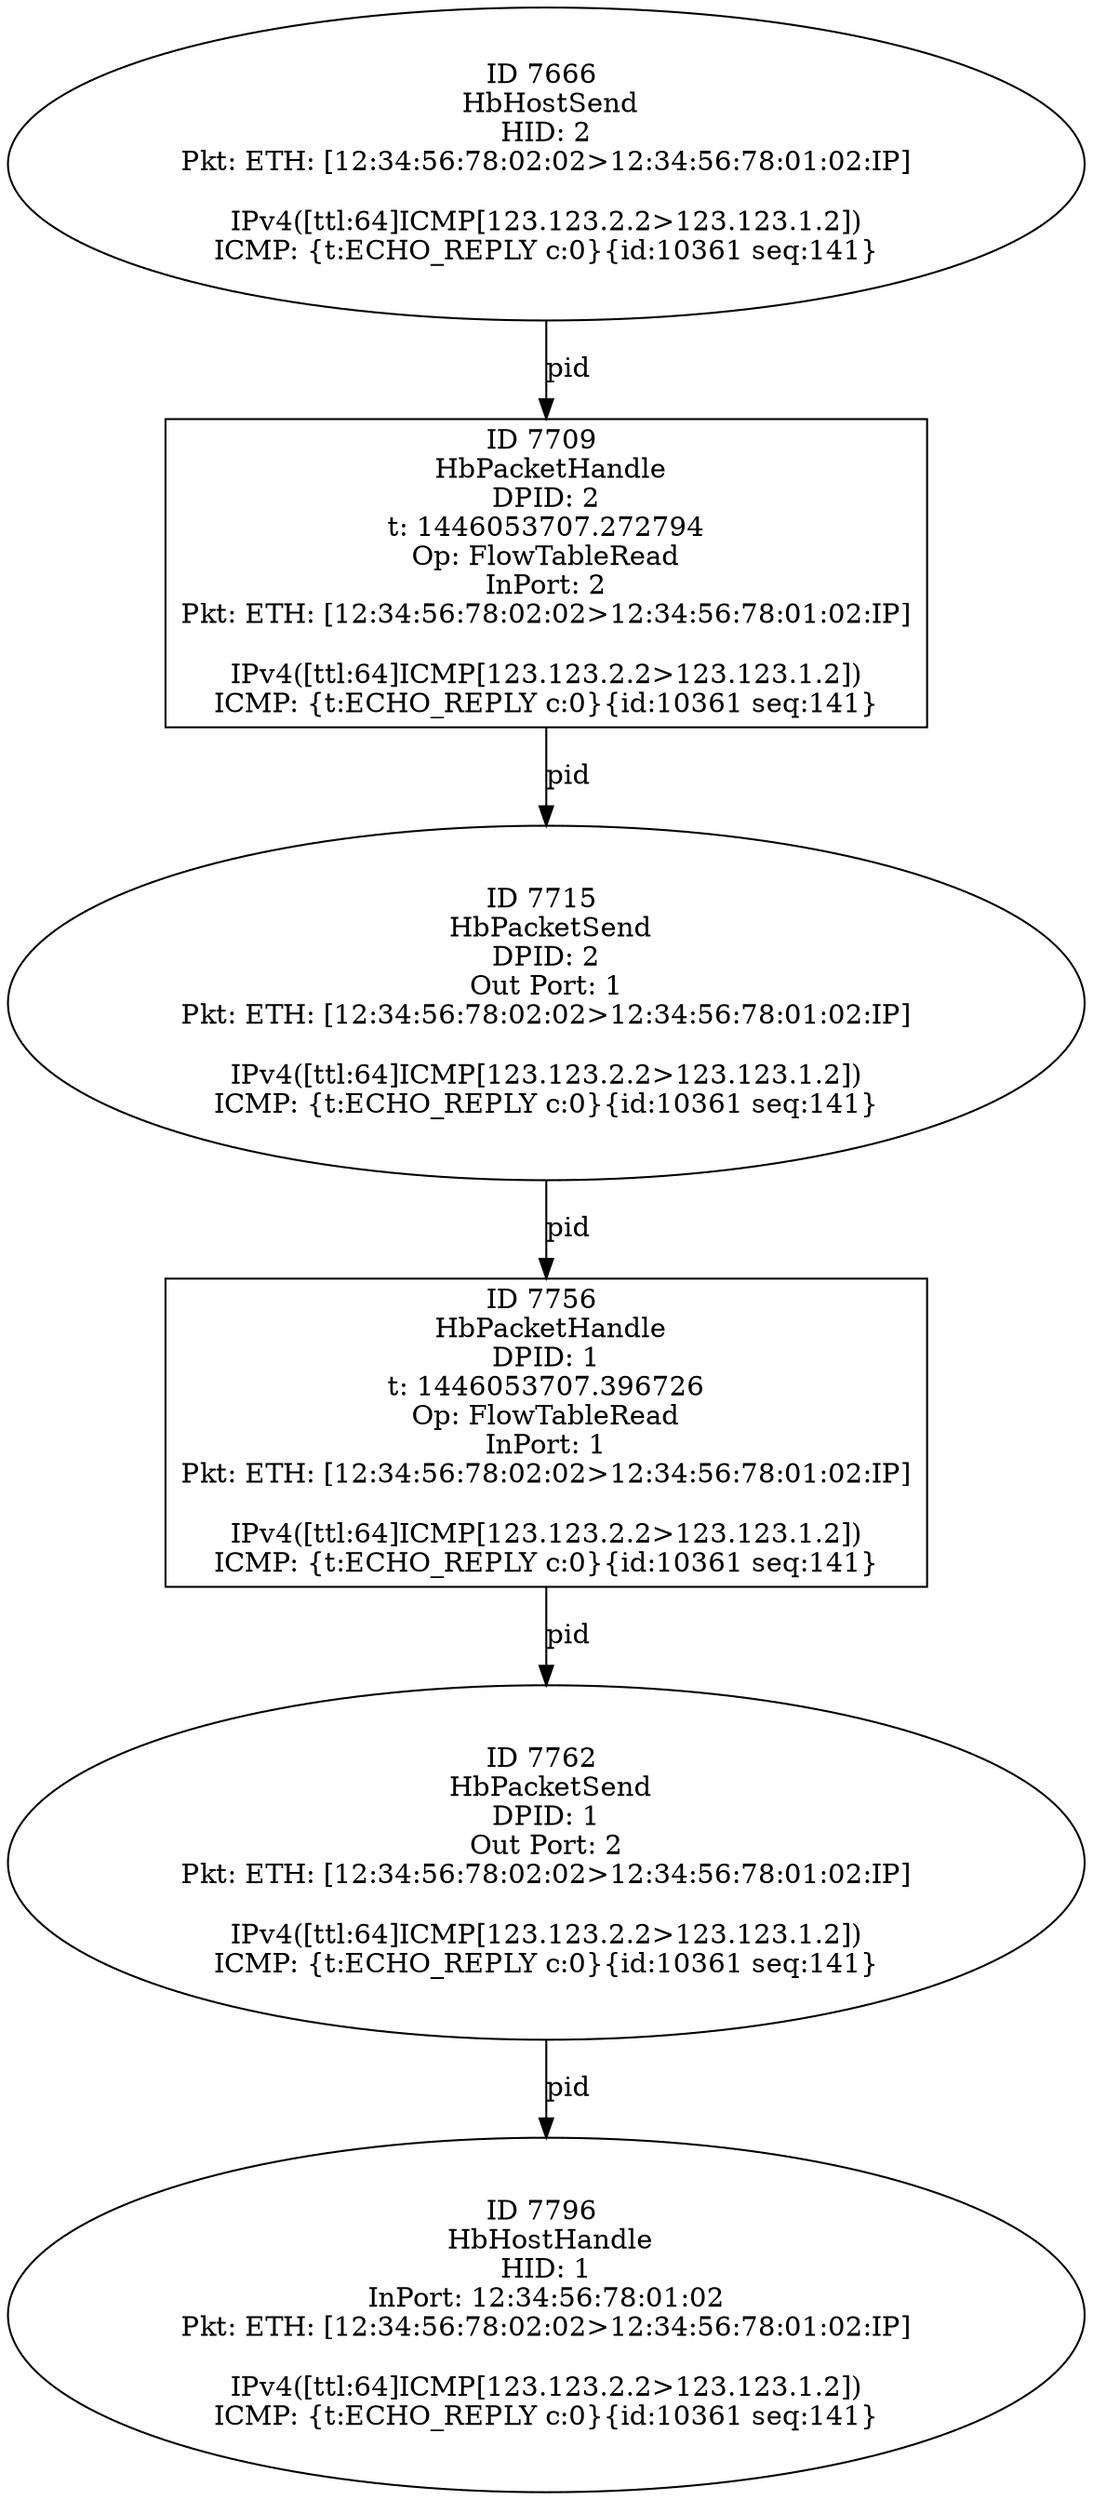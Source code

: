 strict digraph G {
7715 [shape=oval, event=<hb_events.HbPacketSend object at 0x10535eb10>, label="ID 7715 
 HbPacketSend
DPID: 2
Out Port: 1
Pkt: ETH: [12:34:56:78:02:02>12:34:56:78:01:02:IP]

IPv4([ttl:64]ICMP[123.123.2.2>123.123.1.2])
ICMP: {t:ECHO_REPLY c:0}{id:10361 seq:141}"];
7756 [shape=box, event=<hb_events.HbPacketHandle object at 0x10537e9d0>, label="ID 7756 
 HbPacketHandle
DPID: 1
t: 1446053707.396726
Op: FlowTableRead
InPort: 1
Pkt: ETH: [12:34:56:78:02:02>12:34:56:78:01:02:IP]

IPv4([ttl:64]ICMP[123.123.2.2>123.123.1.2])
ICMP: {t:ECHO_REPLY c:0}{id:10361 seq:141}"];
7762 [shape=oval, event=<hb_events.HbPacketSend object at 0x10537ee10>, label="ID 7762 
 HbPacketSend
DPID: 1
Out Port: 2
Pkt: ETH: [12:34:56:78:02:02>12:34:56:78:01:02:IP]

IPv4([ttl:64]ICMP[123.123.2.2>123.123.1.2])
ICMP: {t:ECHO_REPLY c:0}{id:10361 seq:141}"];
7666 [shape=oval, event=<hb_events.HbHostSend object at 0x10531d4d0>, label="ID 7666 
 HbHostSend
HID: 2
Pkt: ETH: [12:34:56:78:02:02>12:34:56:78:01:02:IP]

IPv4([ttl:64]ICMP[123.123.2.2>123.123.1.2])
ICMP: {t:ECHO_REPLY c:0}{id:10361 seq:141}"];
7796 [shape=oval, event=<hb_events.HbHostHandle object at 0x10539e490>, label="ID 7796 
 HbHostHandle
HID: 1
InPort: 12:34:56:78:01:02
Pkt: ETH: [12:34:56:78:02:02>12:34:56:78:01:02:IP]

IPv4([ttl:64]ICMP[123.123.2.2>123.123.1.2])
ICMP: {t:ECHO_REPLY c:0}{id:10361 seq:141}"];
7709 [shape=box, event=<hb_events.HbPacketHandle object at 0x105358590>, label="ID 7709 
 HbPacketHandle
DPID: 2
t: 1446053707.272794
Op: FlowTableRead
InPort: 2
Pkt: ETH: [12:34:56:78:02:02>12:34:56:78:01:02:IP]

IPv4([ttl:64]ICMP[123.123.2.2>123.123.1.2])
ICMP: {t:ECHO_REPLY c:0}{id:10361 seq:141}"];
7715 -> 7756  [rel=pid, label=pid];
7756 -> 7762  [rel=pid, label=pid];
7666 -> 7709  [rel=pid, label=pid];
7762 -> 7796  [rel=pid, label=pid];
7709 -> 7715  [rel=pid, label=pid];
}
